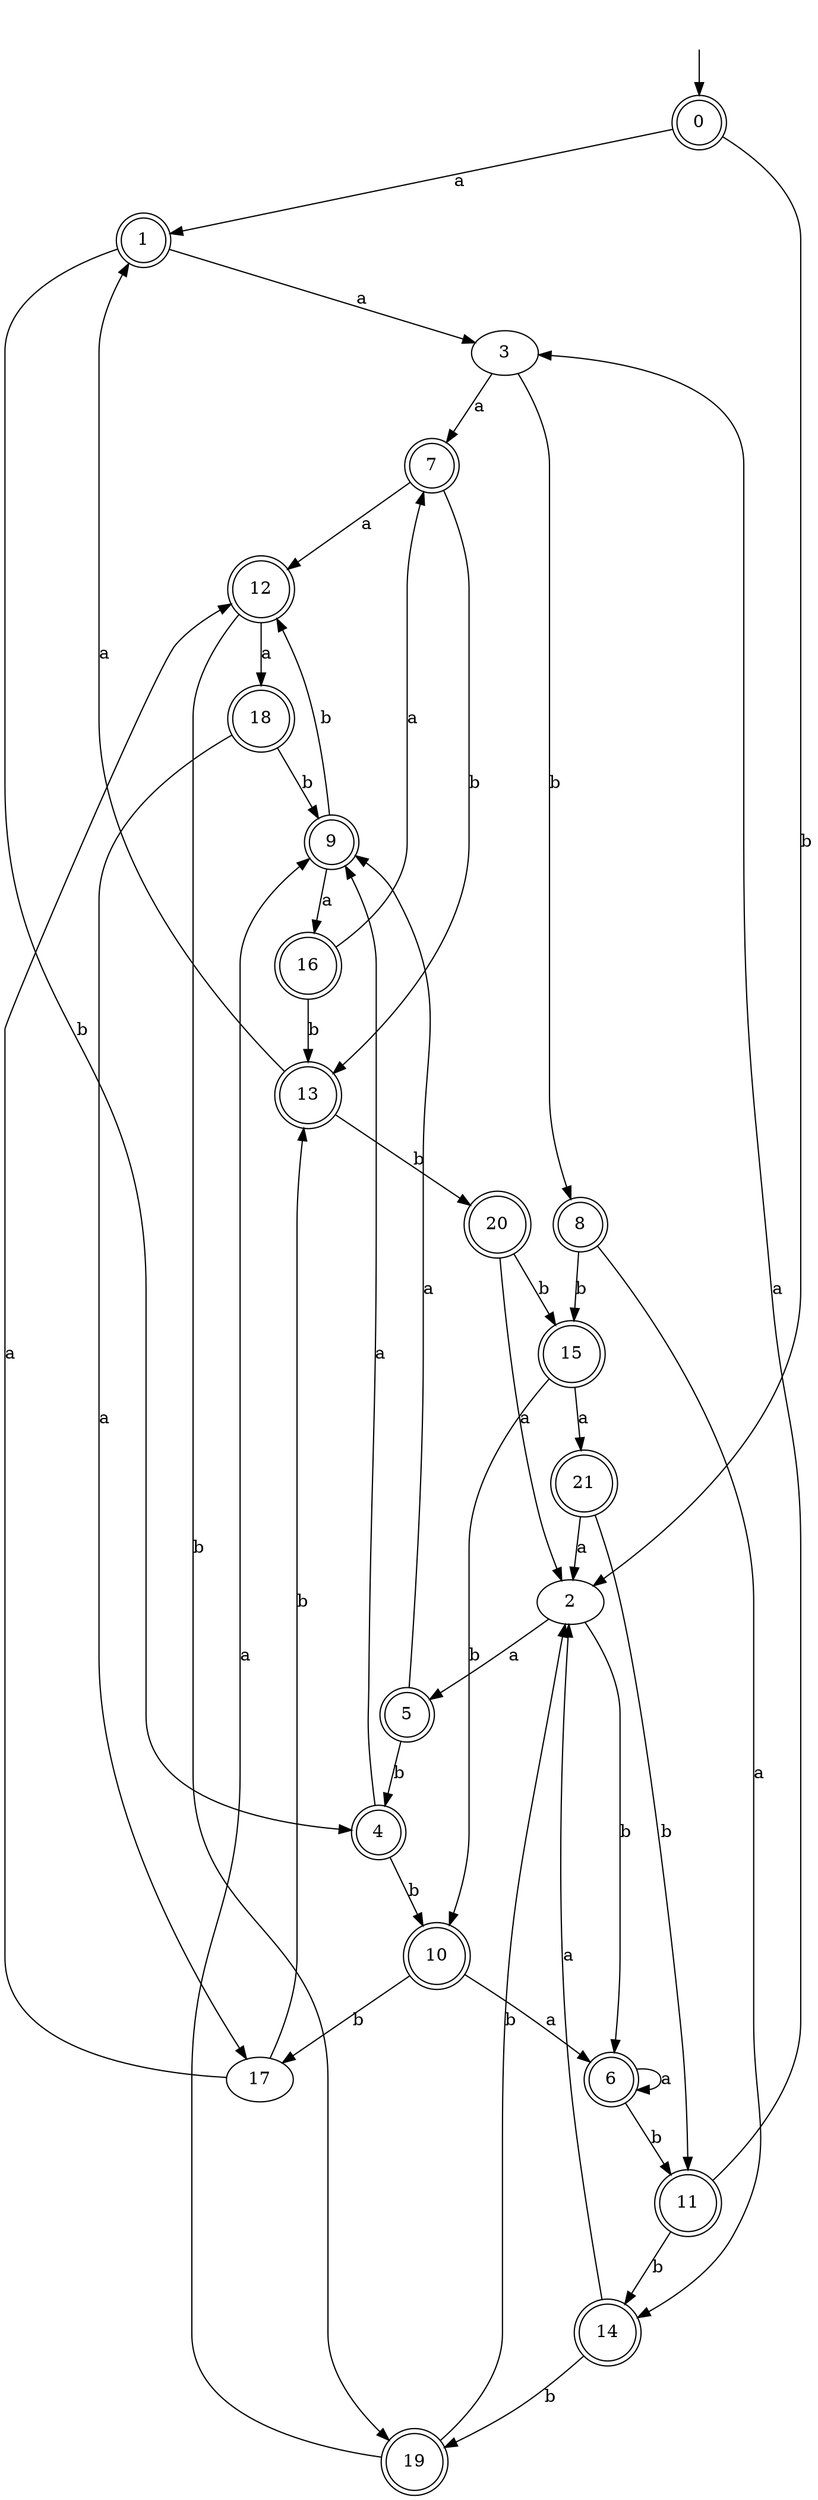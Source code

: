 digraph RandomDFA {
  __start0 [label="", shape=none];
  __start0 -> 0 [label=""];
  0 [shape=circle] [shape=doublecircle]
  0 -> 1 [label="a"]
  0 -> 2 [label="b"]
  1 [shape=doublecircle]
  1 -> 3 [label="a"]
  1 -> 4 [label="b"]
  2
  2 -> 5 [label="a"]
  2 -> 6 [label="b"]
  3
  3 -> 7 [label="a"]
  3 -> 8 [label="b"]
  4 [shape=doublecircle]
  4 -> 9 [label="a"]
  4 -> 10 [label="b"]
  5 [shape=doublecircle]
  5 -> 9 [label="a"]
  5 -> 4 [label="b"]
  6 [shape=doublecircle]
  6 -> 6 [label="a"]
  6 -> 11 [label="b"]
  7 [shape=doublecircle]
  7 -> 12 [label="a"]
  7 -> 13 [label="b"]
  8 [shape=doublecircle]
  8 -> 14 [label="a"]
  8 -> 15 [label="b"]
  9 [shape=doublecircle]
  9 -> 16 [label="a"]
  9 -> 12 [label="b"]
  10 [shape=doublecircle]
  10 -> 6 [label="a"]
  10 -> 17 [label="b"]
  11 [shape=doublecircle]
  11 -> 3 [label="a"]
  11 -> 14 [label="b"]
  12 [shape=doublecircle]
  12 -> 18 [label="a"]
  12 -> 19 [label="b"]
  13 [shape=doublecircle]
  13 -> 1 [label="a"]
  13 -> 20 [label="b"]
  14 [shape=doublecircle]
  14 -> 2 [label="a"]
  14 -> 19 [label="b"]
  15 [shape=doublecircle]
  15 -> 21 [label="a"]
  15 -> 10 [label="b"]
  16 [shape=doublecircle]
  16 -> 7 [label="a"]
  16 -> 13 [label="b"]
  17
  17 -> 12 [label="a"]
  17 -> 13 [label="b"]
  18 [shape=doublecircle]
  18 -> 17 [label="a"]
  18 -> 9 [label="b"]
  19 [shape=doublecircle]
  19 -> 9 [label="a"]
  19 -> 2 [label="b"]
  20 [shape=doublecircle]
  20 -> 2 [label="a"]
  20 -> 15 [label="b"]
  21 [shape=doublecircle]
  21 -> 2 [label="a"]
  21 -> 11 [label="b"]
}
